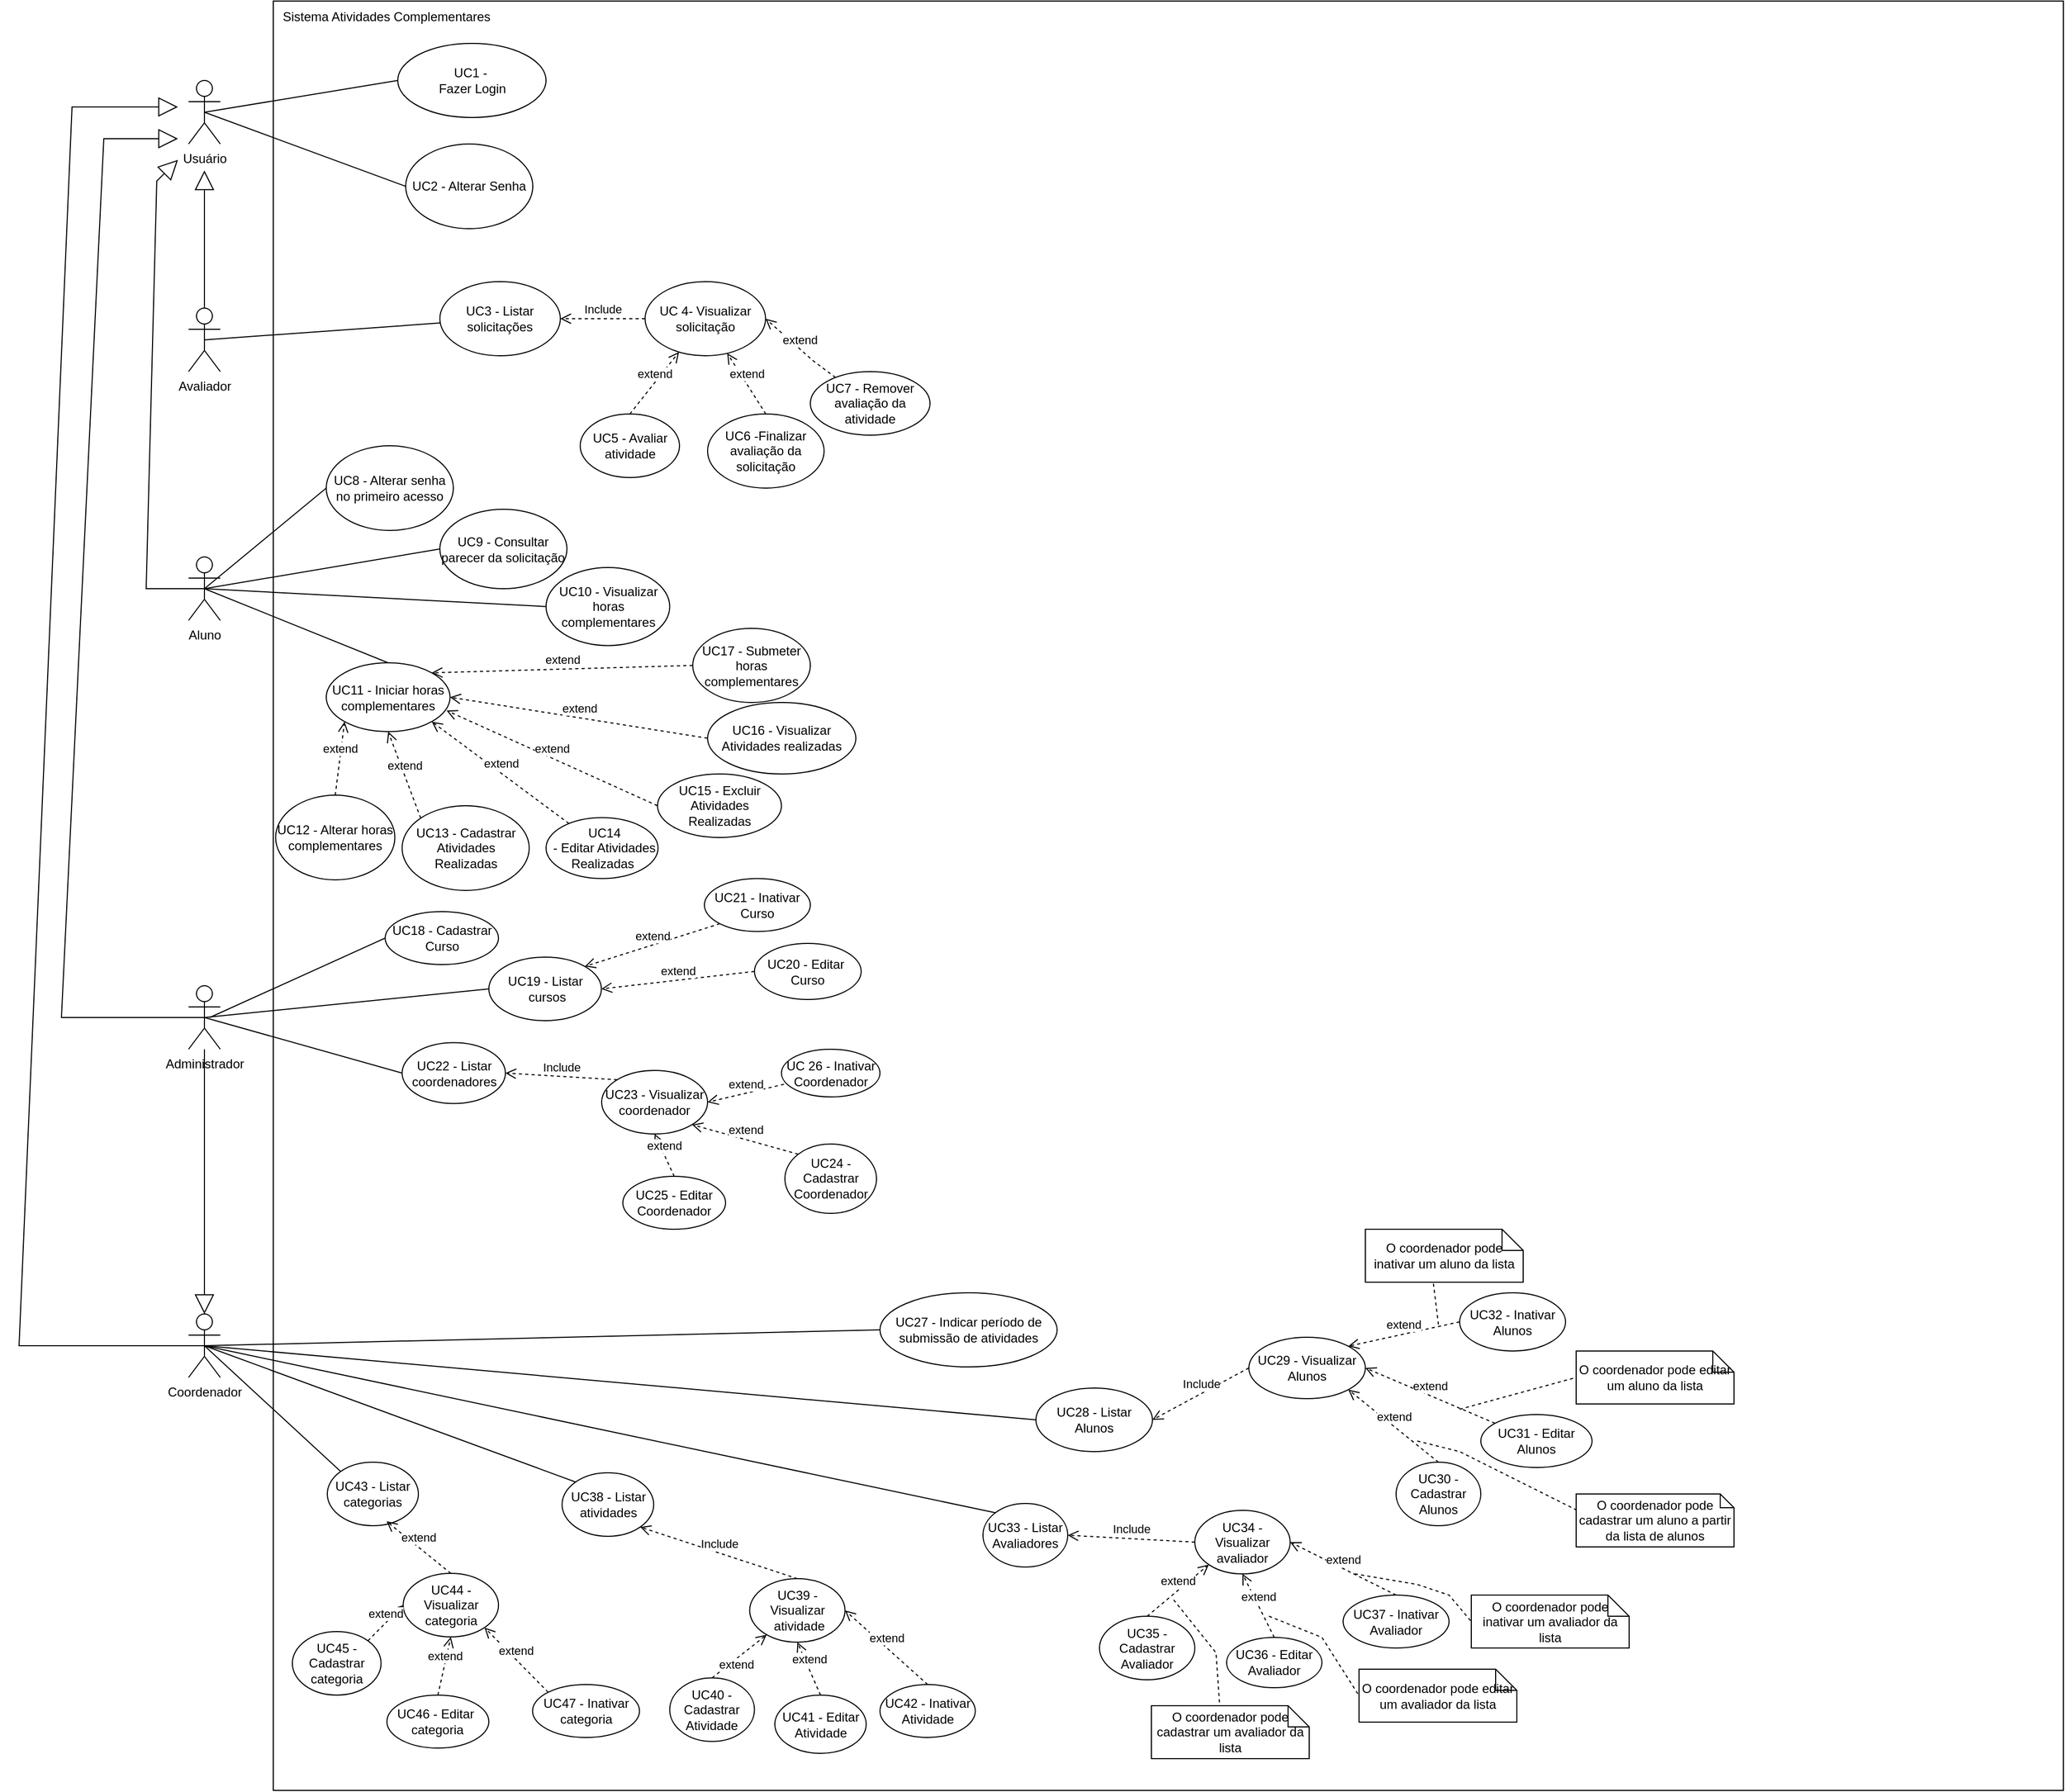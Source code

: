 <mxfile version="26.2.14">
  <diagram name="Página-1" id="lKEfuA6IKY5HmcUoQjAZ">
    <mxGraphModel dx="2019" dy="1957" grid="1" gridSize="10" guides="1" tooltips="1" connect="1" arrows="1" fold="1" page="1" pageScale="1" pageWidth="827" pageHeight="1169" math="0" shadow="0">
      <root>
        <mxCell id="0" />
        <mxCell id="1" parent="0" />
        <mxCell id="CCGscqTeK3ZTNfMnBpyx-22" value="" style="whiteSpace=wrap;html=1;aspect=fixed;" parent="1" vertex="1">
          <mxGeometry x="320" y="-250" width="1690" height="1690" as="geometry" />
        </mxCell>
        <mxCell id="bWWshmXrRq2cFkP4rkLB-3" value="Aluno" style="shape=umlActor;verticalLabelPosition=bottom;verticalAlign=top;html=1;outlineConnect=0;" parent="1" vertex="1">
          <mxGeometry x="240" y="275" width="30" height="60" as="geometry" />
        </mxCell>
        <mxCell id="bWWshmXrRq2cFkP4rkLB-7" value="Administrador" style="shape=umlActor;verticalLabelPosition=bottom;verticalAlign=top;html=1;outlineConnect=0;" parent="1" vertex="1">
          <mxGeometry x="240" y="680" width="30" height="60" as="geometry" />
        </mxCell>
        <mxCell id="bWWshmXrRq2cFkP4rkLB-8" value="Coordenador" style="shape=umlActor;verticalLabelPosition=bottom;verticalAlign=top;html=1;outlineConnect=0;" parent="1" vertex="1">
          <mxGeometry x="240" y="990" width="30" height="60" as="geometry" />
        </mxCell>
        <mxCell id="bWWshmXrRq2cFkP4rkLB-11" value="Avaliador" style="shape=umlActor;verticalLabelPosition=bottom;verticalAlign=top;html=1;outlineConnect=0;" parent="1" vertex="1">
          <mxGeometry x="240" y="40" width="30" height="60" as="geometry" />
        </mxCell>
        <mxCell id="bWWshmXrRq2cFkP4rkLB-18" value="&lt;span style=&quot;background-color: transparent; color: light-dark(rgb(0, 0, 0), rgb(255, 255, 255));&quot;&gt;UC19 - Listar&lt;/span&gt;&lt;div&gt;&lt;span style=&quot;background-color: transparent; color: light-dark(rgb(0, 0, 0), rgb(255, 255, 255));&quot;&gt;&amp;nbsp;cursos&lt;/span&gt;&lt;/div&gt;" style="ellipse;whiteSpace=wrap;html=1;" parent="1" vertex="1">
          <mxGeometry x="523.5" y="653" width="106.25" height="60" as="geometry" />
        </mxCell>
        <mxCell id="bWWshmXrRq2cFkP4rkLB-19" value="&lt;span style=&quot;background-color: transparent; color: light-dark(rgb(0, 0, 0), rgb(255, 255, 255));&quot;&gt;UC23 - Visualizar coordenador&lt;/span&gt;" style="ellipse;whiteSpace=wrap;html=1;" parent="1" vertex="1">
          <mxGeometry x="630" y="760" width="100" height="60" as="geometry" />
        </mxCell>
        <mxCell id="bWWshmXrRq2cFkP4rkLB-22" value="UC44 - Visualizar categoria" style="ellipse;whiteSpace=wrap;html=1;" parent="1" vertex="1">
          <mxGeometry x="442.62" y="1235" width="90" height="60" as="geometry" />
        </mxCell>
        <mxCell id="bWWshmXrRq2cFkP4rkLB-29" value="UC34 - Visualizar avaliador" style="ellipse;whiteSpace=wrap;html=1;" parent="1" vertex="1">
          <mxGeometry x="1190" y="1175.5" width="90" height="60" as="geometry" />
        </mxCell>
        <mxCell id="bWWshmXrRq2cFkP4rkLB-31" value="UC27&lt;span style=&quot;background-color: transparent; color: light-dark(rgb(0, 0, 0), rgb(255, 255, 255));&quot;&gt;&amp;nbsp;- Indicar período de submissão de atividades&lt;/span&gt;" style="ellipse;whiteSpace=wrap;html=1;" parent="1" vertex="1">
          <mxGeometry x="892.75" y="970" width="167.25" height="70" as="geometry" />
        </mxCell>
        <mxCell id="bWWshmXrRq2cFkP4rkLB-33" value="UC11 - Iniciar horas complementares" style="ellipse;whiteSpace=wrap;html=1;" parent="1" vertex="1">
          <mxGeometry x="370" y="375" width="116.88" height="65" as="geometry" />
        </mxCell>
        <mxCell id="bWWshmXrRq2cFkP4rkLB-35" value="UC3 - Listar solicitações" style="ellipse;whiteSpace=wrap;html=1;" parent="1" vertex="1">
          <mxGeometry x="477.25" y="15" width="113.75" height="70" as="geometry" />
        </mxCell>
        <mxCell id="uQtxAWWseBeDYJraRtTC-1" value="UC12 - Alterar horas complementares" style="ellipse;whiteSpace=wrap;html=1;" parent="1" vertex="1">
          <mxGeometry x="322.22" y="500" width="112.56" height="80" as="geometry" />
        </mxCell>
        <mxCell id="uQtxAWWseBeDYJraRtTC-7" value="UC17 - Submeter horas complementares" style="ellipse;whiteSpace=wrap;html=1;" parent="1" vertex="1">
          <mxGeometry x="716" y="342.5" width="111" height="70" as="geometry" />
        </mxCell>
        <mxCell id="uQtxAWWseBeDYJraRtTC-9" value="UC22 - Listar coordenadores" style="ellipse;whiteSpace=wrap;html=1;" parent="1" vertex="1">
          <mxGeometry x="441.62" y="733.75" width="97.5" height="57.5" as="geometry" />
        </mxCell>
        <mxCell id="OMD0r5iE2W1QHZaav-Kl-3" value="" style="endArrow=none;html=1;rounded=0;entryX=0.5;entryY=0.5;entryDx=0;entryDy=0;entryPerimeter=0;" parent="1" source="bWWshmXrRq2cFkP4rkLB-35" target="bWWshmXrRq2cFkP4rkLB-11" edge="1">
          <mxGeometry width="50" height="50" relative="1" as="geometry">
            <mxPoint x="290" y="65" as="sourcePoint" />
            <mxPoint x="150" y="71" as="targetPoint" />
            <Array as="points" />
          </mxGeometry>
        </mxCell>
        <mxCell id="CCGscqTeK3ZTNfMnBpyx-1" value="UC5 - Avaliar atividade" style="ellipse;whiteSpace=wrap;html=1;" parent="1" vertex="1">
          <mxGeometry x="609.75" y="140" width="93.75" height="60" as="geometry" />
        </mxCell>
        <mxCell id="CCGscqTeK3ZTNfMnBpyx-2" value="UC6 -Finalizar avaliação da solicitação" style="ellipse;whiteSpace=wrap;html=1;" parent="1" vertex="1">
          <mxGeometry x="730" y="140" width="110" height="70" as="geometry" />
        </mxCell>
        <mxCell id="CCGscqTeK3ZTNfMnBpyx-3" value="UC7 - Remover avaliação da atividade" style="ellipse;whiteSpace=wrap;html=1;" parent="1" vertex="1">
          <mxGeometry x="827" y="100" width="113" height="60" as="geometry" />
        </mxCell>
        <mxCell id="-yoFwPvrBQscrRqspG_J-4" value="UC46 - Editar&amp;nbsp;&lt;div&gt;categoria&lt;/div&gt;" style="ellipse;whiteSpace=wrap;html=1;" parent="1" vertex="1">
          <mxGeometry x="427.25" y="1350" width="96.25" height="50" as="geometry" />
        </mxCell>
        <mxCell id="-yoFwPvrBQscrRqspG_J-5" value="UC45 - Cadastrar categoria" style="ellipse;whiteSpace=wrap;html=1;" parent="1" vertex="1">
          <mxGeometry x="338.01" y="1290" width="83.75" height="60" as="geometry" />
        </mxCell>
        <mxCell id="-yoFwPvrBQscrRqspG_J-6" value="&lt;div&gt;UC47 - Inativar categoria&lt;/div&gt;" style="ellipse;whiteSpace=wrap;html=1;" parent="1" vertex="1">
          <mxGeometry x="564.75" y="1340" width="101" height="50" as="geometry" />
        </mxCell>
        <mxCell id="-yoFwPvrBQscrRqspG_J-17" value="UC41 - Editar&lt;div&gt;Atividade&lt;/div&gt;" style="ellipse;whiteSpace=wrap;html=1;" parent="1" vertex="1">
          <mxGeometry x="793.5" y="1350" width="86.25" height="55" as="geometry" />
        </mxCell>
        <mxCell id="-yoFwPvrBQscrRqspG_J-20" value="UC40 - Cadastrar&lt;div&gt;Atividade&lt;/div&gt;" style="ellipse;whiteSpace=wrap;html=1;" parent="1" vertex="1">
          <mxGeometry x="694.26" y="1333.75" width="80" height="60" as="geometry" />
        </mxCell>
        <mxCell id="-yoFwPvrBQscrRqspG_J-21" value="UC42 - Inativar&lt;br&gt;&lt;div&gt;Atividade&lt;/div&gt;" style="ellipse;whiteSpace=wrap;html=1;" parent="1" vertex="1">
          <mxGeometry x="892.75" y="1340" width="90" height="50" as="geometry" />
        </mxCell>
        <mxCell id="-yoFwPvrBQscrRqspG_J-40" value="UC36 - Editar&lt;div&gt;Avaliador&lt;/div&gt;" style="ellipse;whiteSpace=wrap;html=1;" parent="1" vertex="1">
          <mxGeometry x="1220" y="1295.5" width="90" height="47.5" as="geometry" />
        </mxCell>
        <mxCell id="-yoFwPvrBQscrRqspG_J-41" value="UC35 - Cadastrar&lt;div&gt;Avaliador&lt;/div&gt;" style="ellipse;whiteSpace=wrap;html=1;" parent="1" vertex="1">
          <mxGeometry x="1100" y="1275.5" width="90" height="60" as="geometry" />
        </mxCell>
        <mxCell id="-yoFwPvrBQscrRqspG_J-42" value="UC37 - Inativar&lt;br&gt;&lt;div&gt;Avaliador&lt;/div&gt;" style="ellipse;whiteSpace=wrap;html=1;" parent="1" vertex="1">
          <mxGeometry x="1330" y="1255.5" width="100" height="50" as="geometry" />
        </mxCell>
        <mxCell id="-yoFwPvrBQscrRqspG_J-49" value="UC25 - Editar Coordenador" style="ellipse;whiteSpace=wrap;html=1;" parent="1" vertex="1">
          <mxGeometry x="650" y="860" width="97" height="50" as="geometry" />
        </mxCell>
        <mxCell id="-yoFwPvrBQscrRqspG_J-50" value="UC24 - Cadastrar Coordenador" style="ellipse;whiteSpace=wrap;html=1;" parent="1" vertex="1">
          <mxGeometry x="803" y="829.5" width="86.5" height="65.5" as="geometry" />
        </mxCell>
        <mxCell id="-yoFwPvrBQscrRqspG_J-51" value="UC 26 - Inativar&lt;div&gt;&lt;span style=&quot;background-color: transparent; color: light-dark(rgb(0, 0, 0), rgb(255, 255, 255));&quot;&gt;Coordenador&lt;/span&gt;&lt;/div&gt;" style="ellipse;whiteSpace=wrap;html=1;" parent="1" vertex="1">
          <mxGeometry x="799.75" y="740" width="93" height="45" as="geometry" />
        </mxCell>
        <mxCell id="-yoFwPvrBQscrRqspG_J-60" value="UC20&lt;span style=&quot;background-color: transparent; color: light-dark(rgb(0, 0, 0), rgb(255, 255, 255));&quot;&gt;&amp;nbsp;- Editar&amp;nbsp;&lt;/span&gt;&lt;div&gt;&lt;div&gt;Curso&lt;/div&gt;&lt;/div&gt;" style="ellipse;whiteSpace=wrap;html=1;" parent="1" vertex="1">
          <mxGeometry x="774.26" y="640" width="100.75" height="53" as="geometry" />
        </mxCell>
        <mxCell id="-yoFwPvrBQscrRqspG_J-61" value="UC18&lt;span style=&quot;background-color: transparent; color: light-dark(rgb(0, 0, 0), rgb(255, 255, 255));&quot;&gt;&amp;nbsp;- Cadastrar&lt;/span&gt;&lt;div&gt;&lt;div&gt;Curso&lt;/div&gt;&lt;/div&gt;" style="ellipse;whiteSpace=wrap;html=1;" parent="1" vertex="1">
          <mxGeometry x="425.62" y="610" width="107" height="50" as="geometry" />
        </mxCell>
        <mxCell id="-yoFwPvrBQscrRqspG_J-62" value="UC21 - Inativar&lt;div&gt;&lt;div&gt;Curso&lt;/div&gt;&lt;/div&gt;" style="ellipse;whiteSpace=wrap;html=1;" parent="1" vertex="1">
          <mxGeometry x="727" y="578.75" width="100" height="50" as="geometry" />
        </mxCell>
        <mxCell id="-yoFwPvrBQscrRqspG_J-79" value="UC10 - Visualizar horas complementares" style="ellipse;whiteSpace=wrap;html=1;" parent="1" vertex="1">
          <mxGeometry x="577.51" y="285" width="116.75" height="73.75" as="geometry" />
        </mxCell>
        <mxCell id="gI51SIQM05FjkFTlWWCt-1" style="edgeStyle=orthogonalEdgeStyle;rounded=0;orthogonalLoop=1;jettySize=auto;html=1;exitX=0.5;exitY=1;exitDx=0;exitDy=0;" parent="1" edge="1">
          <mxGeometry relative="1" as="geometry">
            <mxPoint x="1098.37" y="-20.0" as="sourcePoint" />
            <mxPoint x="1098.37" y="-20.0" as="targetPoint" />
          </mxGeometry>
        </mxCell>
        <mxCell id="gI51SIQM05FjkFTlWWCt-9" value="UC9 - Consultar parecer da solicitação" style="ellipse;whiteSpace=wrap;html=1;" parent="1" vertex="1">
          <mxGeometry x="477.25" y="230" width="120" height="75" as="geometry" />
        </mxCell>
        <mxCell id="9pl-VTxWgK47KkGAngoo-16" value="Sistema Atividades Complementares" style="text;html=1;align=center;verticalAlign=middle;whiteSpace=wrap;rounded=0;" parent="1" vertex="1">
          <mxGeometry x="322.22" y="-250" width="210" height="30" as="geometry" />
        </mxCell>
        <mxCell id="8u0rH5F0qFCnxMerEPqZ-1" value="Usuário" style="shape=umlActor;verticalLabelPosition=bottom;verticalAlign=top;html=1;outlineConnect=0;" parent="1" vertex="1">
          <mxGeometry x="240" y="-175" width="30" height="60" as="geometry" />
        </mxCell>
        <mxCell id="8u0rH5F0qFCnxMerEPqZ-4" value="UC13 - Cadastrar Atividades Realizadas" style="ellipse;whiteSpace=wrap;html=1;" parent="1" vertex="1">
          <mxGeometry x="441.62" y="510" width="120" height="80" as="geometry" />
        </mxCell>
        <mxCell id="8u0rH5F0qFCnxMerEPqZ-11" value="UC29 - Visualizar Alunos" style="ellipse;whiteSpace=wrap;html=1;" parent="1" vertex="1">
          <mxGeometry x="1241" y="1012" width="110" height="58" as="geometry" />
        </mxCell>
        <mxCell id="8u0rH5F0qFCnxMerEPqZ-13" value="UC31 - Editar&lt;div&gt;Alunos&lt;/div&gt;" style="ellipse;whiteSpace=wrap;html=1;" parent="1" vertex="1">
          <mxGeometry x="1460" y="1085" width="105" height="50" as="geometry" />
        </mxCell>
        <mxCell id="8u0rH5F0qFCnxMerEPqZ-14" value="UC30 - Cadastrar&lt;div&gt;Alunos&lt;/div&gt;" style="ellipse;whiteSpace=wrap;html=1;" parent="1" vertex="1">
          <mxGeometry x="1380" y="1130" width="80" height="60" as="geometry" />
        </mxCell>
        <mxCell id="8u0rH5F0qFCnxMerEPqZ-15" value="UC32 - Inativar&lt;div&gt;Alunos&lt;/div&gt;" style="ellipse;whiteSpace=wrap;html=1;" parent="1" vertex="1">
          <mxGeometry x="1440" y="970" width="100" height="55" as="geometry" />
        </mxCell>
        <mxCell id="8u0rH5F0qFCnxMerEPqZ-26" value="&amp;nbsp;UC14&lt;div&gt;&amp;nbsp;- Editar Atividades Realizadas&lt;/div&gt;" style="ellipse;whiteSpace=wrap;html=1;" parent="1" vertex="1">
          <mxGeometry x="577.51" y="521.25" width="105.75" height="57.5" as="geometry" />
        </mxCell>
        <mxCell id="8u0rH5F0qFCnxMerEPqZ-27" value="UC16 - Visualizar Atividades realizadas" style="ellipse;whiteSpace=wrap;html=1;" parent="1" vertex="1">
          <mxGeometry x="730" y="412.5" width="140" height="67.5" as="geometry" />
        </mxCell>
        <mxCell id="8u0rH5F0qFCnxMerEPqZ-28" value="UC15 - Excluir Atividades Realizadas" style="ellipse;whiteSpace=wrap;html=1;" parent="1" vertex="1">
          <mxGeometry x="682.75" y="480" width="117" height="60" as="geometry" />
        </mxCell>
        <mxCell id="8u0rH5F0qFCnxMerEPqZ-39" value="UC1 -&amp;nbsp;&lt;div&gt;Fazer Login&lt;/div&gt;" style="ellipse;whiteSpace=wrap;html=1;" parent="1" vertex="1">
          <mxGeometry x="437.51" y="-210" width="140" height="70" as="geometry" />
        </mxCell>
        <mxCell id="2doU3As-oRjPvJJeiD76-1" value="UC 4- Visualizar solicitação" style="ellipse;whiteSpace=wrap;html=1;" parent="1" vertex="1">
          <mxGeometry x="671" y="15" width="113.75" height="70" as="geometry" />
        </mxCell>
        <mxCell id="2doU3As-oRjPvJJeiD76-4" value="e&lt;span style=&quot;background-color: light-dark(#ffffff, var(--ge-dark-color, #121212)); color: light-dark(rgb(0, 0, 0), rgb(255, 255, 255));&quot;&gt;xtend&lt;/span&gt;" style="html=1;verticalAlign=bottom;endArrow=open;dashed=1;endSize=8;curved=0;rounded=0;entryX=1;entryY=0.5;entryDx=0;entryDy=0;" parent="1" source="CCGscqTeK3ZTNfMnBpyx-3" target="2doU3As-oRjPvJJeiD76-1" edge="1">
          <mxGeometry relative="1" as="geometry">
            <mxPoint x="870" y="600" as="sourcePoint" />
            <mxPoint x="790" y="600" as="targetPoint" />
            <Array as="points">
              <mxPoint x="830" y="90" />
            </Array>
          </mxGeometry>
        </mxCell>
        <mxCell id="2doU3As-oRjPvJJeiD76-5" value="extend" style="html=1;verticalAlign=bottom;endArrow=open;dashed=1;endSize=8;curved=0;rounded=0;exitX=0.5;exitY=0;exitDx=0;exitDy=0;" parent="1" source="CCGscqTeK3ZTNfMnBpyx-2" target="2doU3As-oRjPvJJeiD76-1" edge="1">
          <mxGeometry relative="1" as="geometry">
            <mxPoint x="870" y="600" as="sourcePoint" />
            <mxPoint x="790" y="600" as="targetPoint" />
          </mxGeometry>
        </mxCell>
        <mxCell id="2doU3As-oRjPvJJeiD76-6" value="extend" style="html=1;verticalAlign=bottom;endArrow=open;dashed=1;endSize=8;curved=0;rounded=0;exitX=0.5;exitY=0;exitDx=0;exitDy=0;" parent="1" source="CCGscqTeK3ZTNfMnBpyx-1" target="2doU3As-oRjPvJJeiD76-1" edge="1">
          <mxGeometry x="-0.006" relative="1" as="geometry">
            <mxPoint x="870" y="600" as="sourcePoint" />
            <mxPoint x="790" y="600" as="targetPoint" />
            <mxPoint as="offset" />
          </mxGeometry>
        </mxCell>
        <mxCell id="2doU3As-oRjPvJJeiD76-7" value="Include" style="html=1;verticalAlign=bottom;endArrow=open;dashed=1;endSize=8;curved=0;rounded=0;exitX=0;exitY=0.5;exitDx=0;exitDy=0;entryX=1;entryY=0.5;entryDx=0;entryDy=0;" parent="1" source="2doU3As-oRjPvJJeiD76-1" target="bWWshmXrRq2cFkP4rkLB-35" edge="1">
          <mxGeometry relative="1" as="geometry">
            <mxPoint x="870" y="600" as="sourcePoint" />
            <mxPoint x="790" y="600" as="targetPoint" />
          </mxGeometry>
        </mxCell>
        <mxCell id="2doU3As-oRjPvJJeiD76-9" value="" style="endArrow=none;html=1;rounded=0;exitX=0.5;exitY=0.5;exitDx=0;exitDy=0;exitPerimeter=0;entryX=0.5;entryY=0;entryDx=0;entryDy=0;" parent="1" source="bWWshmXrRq2cFkP4rkLB-3" target="bWWshmXrRq2cFkP4rkLB-33" edge="1">
          <mxGeometry width="50" height="50" relative="1" as="geometry">
            <mxPoint x="800" y="630" as="sourcePoint" />
            <mxPoint x="850" y="580" as="targetPoint" />
          </mxGeometry>
        </mxCell>
        <mxCell id="2doU3As-oRjPvJJeiD76-10" value="extend" style="html=1;verticalAlign=bottom;endArrow=open;dashed=1;endSize=8;curved=0;rounded=0;exitX=0.5;exitY=0;exitDx=0;exitDy=0;entryX=0;entryY=1;entryDx=0;entryDy=0;" parent="1" source="uQtxAWWseBeDYJraRtTC-1" target="bWWshmXrRq2cFkP4rkLB-33" edge="1">
          <mxGeometry relative="1" as="geometry">
            <mxPoint x="870" y="600" as="sourcePoint" />
            <mxPoint x="790" y="600" as="targetPoint" />
          </mxGeometry>
        </mxCell>
        <mxCell id="2doU3As-oRjPvJJeiD76-11" value="extend" style="html=1;verticalAlign=bottom;endArrow=open;dashed=1;endSize=8;curved=0;rounded=0;entryX=0.5;entryY=1;entryDx=0;entryDy=0;exitX=0;exitY=0;exitDx=0;exitDy=0;" parent="1" source="8u0rH5F0qFCnxMerEPqZ-4" target="bWWshmXrRq2cFkP4rkLB-33" edge="1">
          <mxGeometry relative="1" as="geometry">
            <mxPoint x="870" y="600" as="sourcePoint" />
            <mxPoint x="790" y="600" as="targetPoint" />
          </mxGeometry>
        </mxCell>
        <mxCell id="2doU3As-oRjPvJJeiD76-14" value="extend" style="html=1;verticalAlign=bottom;endArrow=open;dashed=1;endSize=8;curved=0;rounded=0;entryX=1;entryY=1;entryDx=0;entryDy=0;" parent="1" source="8u0rH5F0qFCnxMerEPqZ-26" target="bWWshmXrRq2cFkP4rkLB-33" edge="1">
          <mxGeometry relative="1" as="geometry">
            <mxPoint x="870" y="670" as="sourcePoint" />
            <mxPoint x="790" y="670" as="targetPoint" />
          </mxGeometry>
        </mxCell>
        <mxCell id="2doU3As-oRjPvJJeiD76-15" value="extend" style="html=1;verticalAlign=bottom;endArrow=open;dashed=1;endSize=8;curved=0;rounded=0;exitX=0;exitY=0.5;exitDx=0;exitDy=0;entryX=0.972;entryY=0.694;entryDx=0;entryDy=0;entryPerimeter=0;" parent="1" source="8u0rH5F0qFCnxMerEPqZ-28" target="bWWshmXrRq2cFkP4rkLB-33" edge="1">
          <mxGeometry x="0.004" relative="1" as="geometry">
            <mxPoint x="870" y="670" as="sourcePoint" />
            <mxPoint x="530" y="370" as="targetPoint" />
            <mxPoint as="offset" />
          </mxGeometry>
        </mxCell>
        <mxCell id="2doU3As-oRjPvJJeiD76-16" value="extend" style="html=1;verticalAlign=bottom;endArrow=open;dashed=1;endSize=8;curved=0;rounded=0;exitX=0;exitY=0.5;exitDx=0;exitDy=0;entryX=1;entryY=0.5;entryDx=0;entryDy=0;" parent="1" source="8u0rH5F0qFCnxMerEPqZ-27" target="bWWshmXrRq2cFkP4rkLB-33" edge="1">
          <mxGeometry relative="1" as="geometry">
            <mxPoint x="870" y="670" as="sourcePoint" />
            <mxPoint x="790" y="670" as="targetPoint" />
          </mxGeometry>
        </mxCell>
        <mxCell id="2doU3As-oRjPvJJeiD76-18" value="extend" style="html=1;verticalAlign=bottom;endArrow=open;dashed=1;endSize=8;curved=0;rounded=0;exitX=0;exitY=0.5;exitDx=0;exitDy=0;entryX=1;entryY=0;entryDx=0;entryDy=0;" parent="1" source="uQtxAWWseBeDYJraRtTC-7" target="bWWshmXrRq2cFkP4rkLB-33" edge="1">
          <mxGeometry relative="1" as="geometry">
            <mxPoint x="870" y="670" as="sourcePoint" />
            <mxPoint x="790" y="670" as="targetPoint" />
          </mxGeometry>
        </mxCell>
        <mxCell id="2doU3As-oRjPvJJeiD76-19" value="" style="endArrow=none;html=1;rounded=0;exitX=0.5;exitY=0.5;exitDx=0;exitDy=0;exitPerimeter=0;entryX=0;entryY=0.5;entryDx=0;entryDy=0;" parent="1" source="bWWshmXrRq2cFkP4rkLB-3" target="gI51SIQM05FjkFTlWWCt-9" edge="1">
          <mxGeometry width="50" height="50" relative="1" as="geometry">
            <mxPoint x="800" y="690" as="sourcePoint" />
            <mxPoint x="850" y="640" as="targetPoint" />
          </mxGeometry>
        </mxCell>
        <mxCell id="2doU3As-oRjPvJJeiD76-20" value="" style="endArrow=none;html=1;rounded=0;exitX=0.5;exitY=0.5;exitDx=0;exitDy=0;exitPerimeter=0;entryX=0;entryY=0.5;entryDx=0;entryDy=0;" parent="1" source="bWWshmXrRq2cFkP4rkLB-3" target="-yoFwPvrBQscrRqspG_J-79" edge="1">
          <mxGeometry width="50" height="50" relative="1" as="geometry">
            <mxPoint x="800" y="690" as="sourcePoint" />
            <mxPoint x="850" y="640" as="targetPoint" />
          </mxGeometry>
        </mxCell>
        <mxCell id="2doU3As-oRjPvJJeiD76-27" value="" style="endArrow=none;html=1;rounded=0;entryX=0;entryY=0.5;entryDx=0;entryDy=0;exitX=0.5;exitY=0.5;exitDx=0;exitDy=0;exitPerimeter=0;" parent="1" source="bWWshmXrRq2cFkP4rkLB-7" target="uQtxAWWseBeDYJraRtTC-9" edge="1">
          <mxGeometry width="50" height="50" relative="1" as="geometry">
            <mxPoint x="800" y="810" as="sourcePoint" />
            <mxPoint x="850" y="760" as="targetPoint" />
          </mxGeometry>
        </mxCell>
        <mxCell id="2doU3As-oRjPvJJeiD76-28" value="Include" style="html=1;verticalAlign=bottom;endArrow=open;dashed=1;endSize=8;curved=0;rounded=0;entryX=1;entryY=0.5;entryDx=0;entryDy=0;exitX=0;exitY=0;exitDx=0;exitDy=0;" parent="1" source="bWWshmXrRq2cFkP4rkLB-19" target="uQtxAWWseBeDYJraRtTC-9" edge="1">
          <mxGeometry relative="1" as="geometry">
            <mxPoint x="870" y="780" as="sourcePoint" />
            <mxPoint x="790" y="780" as="targetPoint" />
          </mxGeometry>
        </mxCell>
        <mxCell id="2doU3As-oRjPvJJeiD76-29" value="extend" style="html=1;verticalAlign=bottom;endArrow=open;dashed=1;endSize=8;curved=0;rounded=0;entryX=1;entryY=0.5;entryDx=0;entryDy=0;exitX=0.026;exitY=0.735;exitDx=0;exitDy=0;exitPerimeter=0;" parent="1" source="-yoFwPvrBQscrRqspG_J-51" target="bWWshmXrRq2cFkP4rkLB-19" edge="1">
          <mxGeometry relative="1" as="geometry">
            <mxPoint x="870" y="780" as="sourcePoint" />
            <mxPoint x="790" y="780" as="targetPoint" />
          </mxGeometry>
        </mxCell>
        <mxCell id="2doU3As-oRjPvJJeiD76-30" value="extend" style="html=1;verticalAlign=bottom;endArrow=open;dashed=1;endSize=8;curved=0;rounded=0;entryX=1;entryY=1;entryDx=0;entryDy=0;exitX=0;exitY=0;exitDx=0;exitDy=0;" parent="1" source="-yoFwPvrBQscrRqspG_J-50" target="bWWshmXrRq2cFkP4rkLB-19" edge="1">
          <mxGeometry x="-0.011" relative="1" as="geometry">
            <mxPoint x="870" y="780" as="sourcePoint" />
            <mxPoint x="790" y="780" as="targetPoint" />
            <mxPoint as="offset" />
          </mxGeometry>
        </mxCell>
        <mxCell id="2doU3As-oRjPvJJeiD76-31" value="extend" style="html=1;verticalAlign=bottom;endArrow=open;dashed=1;endSize=8;curved=0;rounded=0;entryX=0.5;entryY=1;entryDx=0;entryDy=0;exitX=0.5;exitY=0;exitDx=0;exitDy=0;" parent="1" source="-yoFwPvrBQscrRqspG_J-49" target="bWWshmXrRq2cFkP4rkLB-19" edge="1">
          <mxGeometry relative="1" as="geometry">
            <mxPoint x="870" y="780" as="sourcePoint" />
            <mxPoint x="790" y="780" as="targetPoint" />
          </mxGeometry>
        </mxCell>
        <mxCell id="2doU3As-oRjPvJJeiD76-32" value="" style="endArrow=none;html=1;rounded=0;exitX=0.5;exitY=0.5;exitDx=0;exitDy=0;exitPerimeter=0;entryX=0;entryY=0.5;entryDx=0;entryDy=0;" parent="1" source="bWWshmXrRq2cFkP4rkLB-7" target="bWWshmXrRq2cFkP4rkLB-18" edge="1">
          <mxGeometry width="50" height="50" relative="1" as="geometry">
            <mxPoint x="800" y="810" as="sourcePoint" />
            <mxPoint x="850" y="760" as="targetPoint" />
          </mxGeometry>
        </mxCell>
        <mxCell id="2doU3As-oRjPvJJeiD76-34" value="extend" style="html=1;verticalAlign=bottom;endArrow=open;dashed=1;endSize=8;curved=0;rounded=0;entryX=1;entryY=0.5;entryDx=0;entryDy=0;exitX=0;exitY=0.5;exitDx=0;exitDy=0;" parent="1" source="-yoFwPvrBQscrRqspG_J-60" target="bWWshmXrRq2cFkP4rkLB-18" edge="1">
          <mxGeometry relative="1" as="geometry">
            <mxPoint x="870" y="780" as="sourcePoint" />
            <mxPoint x="790" y="780" as="targetPoint" />
          </mxGeometry>
        </mxCell>
        <mxCell id="2doU3As-oRjPvJJeiD76-35" value="extend" style="html=1;verticalAlign=bottom;endArrow=open;dashed=1;endSize=8;curved=0;rounded=0;entryX=1;entryY=0;entryDx=0;entryDy=0;exitX=0;exitY=1;exitDx=0;exitDy=0;" parent="1" source="-yoFwPvrBQscrRqspG_J-62" target="bWWshmXrRq2cFkP4rkLB-18" edge="1">
          <mxGeometry x="0.005" relative="1" as="geometry">
            <mxPoint x="870" y="780" as="sourcePoint" />
            <mxPoint x="790" y="780" as="targetPoint" />
            <mxPoint as="offset" />
          </mxGeometry>
        </mxCell>
        <mxCell id="2doU3As-oRjPvJJeiD76-41" value="extend" style="html=1;verticalAlign=bottom;endArrow=open;dashed=1;endSize=8;curved=0;rounded=0;exitX=0.5;exitY=0;exitDx=0;exitDy=0;entryX=0.5;entryY=1;entryDx=0;entryDy=0;" parent="1" source="-yoFwPvrBQscrRqspG_J-4" target="bWWshmXrRq2cFkP4rkLB-22" edge="1">
          <mxGeometry x="0.018" relative="1" as="geometry">
            <mxPoint x="871.38" y="1155" as="sourcePoint" />
            <mxPoint x="781.38" y="1165" as="targetPoint" />
            <mxPoint as="offset" />
          </mxGeometry>
        </mxCell>
        <mxCell id="2doU3As-oRjPvJJeiD76-42" value="extend" style="html=1;verticalAlign=bottom;endArrow=open;dashed=1;endSize=8;curved=0;rounded=0;exitX=1;exitY=0;exitDx=0;exitDy=0;entryX=0;entryY=0.5;entryDx=0;entryDy=0;" parent="1" source="-yoFwPvrBQscrRqspG_J-5" target="bWWshmXrRq2cFkP4rkLB-22" edge="1">
          <mxGeometry relative="1" as="geometry">
            <mxPoint x="871.38" y="1155" as="sourcePoint" />
            <mxPoint x="791.38" y="1155" as="targetPoint" />
          </mxGeometry>
        </mxCell>
        <mxCell id="2doU3As-oRjPvJJeiD76-43" value="extend" style="html=1;verticalAlign=bottom;endArrow=open;dashed=1;endSize=8;curved=0;rounded=0;exitX=0;exitY=0;exitDx=0;exitDy=0;entryX=1;entryY=1;entryDx=0;entryDy=0;" parent="1" source="-yoFwPvrBQscrRqspG_J-6" target="bWWshmXrRq2cFkP4rkLB-22" edge="1">
          <mxGeometry relative="1" as="geometry">
            <mxPoint x="591.0" y="1350" as="sourcePoint" />
            <mxPoint x="791.38" y="1155" as="targetPoint" />
          </mxGeometry>
        </mxCell>
        <mxCell id="2doU3As-oRjPvJJeiD76-44" value="" style="endArrow=none;html=1;rounded=0;exitX=0.5;exitY=0.5;exitDx=0;exitDy=0;exitPerimeter=0;entryX=0;entryY=0;entryDx=0;entryDy=0;" parent="1" source="bWWshmXrRq2cFkP4rkLB-8" target="2doU3As-oRjPvJJeiD76-75" edge="1">
          <mxGeometry width="50" height="50" relative="1" as="geometry">
            <mxPoint x="800" y="1040" as="sourcePoint" />
            <mxPoint x="540" y="1130" as="targetPoint" />
          </mxGeometry>
        </mxCell>
        <mxCell id="2doU3As-oRjPvJJeiD76-45" value="extend" style="html=1;verticalAlign=bottom;endArrow=open;dashed=1;endSize=8;curved=0;rounded=0;exitX=0.5;exitY=0;exitDx=0;exitDy=0;entryX=0.5;entryY=1;entryDx=0;entryDy=0;" parent="1" source="-yoFwPvrBQscrRqspG_J-17" target="bWWshmXrRq2cFkP4rkLB-23" edge="1">
          <mxGeometry relative="1" as="geometry">
            <mxPoint x="870" y="1020" as="sourcePoint" />
            <mxPoint x="790" y="1020" as="targetPoint" />
          </mxGeometry>
        </mxCell>
        <mxCell id="2doU3As-oRjPvJJeiD76-47" value="extend" style="html=1;verticalAlign=bottom;endArrow=open;dashed=1;endSize=8;curved=0;rounded=0;exitX=0.5;exitY=0;exitDx=0;exitDy=0;entryX=1;entryY=0.5;entryDx=0;entryDy=0;" parent="1" source="-yoFwPvrBQscrRqspG_J-21" target="bWWshmXrRq2cFkP4rkLB-23" edge="1">
          <mxGeometry relative="1" as="geometry">
            <mxPoint x="870" y="1020" as="sourcePoint" />
            <mxPoint x="790" y="1020" as="targetPoint" />
          </mxGeometry>
        </mxCell>
        <mxCell id="2doU3As-oRjPvJJeiD76-48" value="" style="endArrow=none;html=1;rounded=0;exitX=0.5;exitY=0.5;exitDx=0;exitDy=0;exitPerimeter=0;entryX=0;entryY=0;entryDx=0;entryDy=0;" parent="1" source="bWWshmXrRq2cFkP4rkLB-8" target="2doU3As-oRjPvJJeiD76-77" edge="1">
          <mxGeometry width="50" height="50" relative="1" as="geometry">
            <mxPoint x="800" y="1160" as="sourcePoint" />
            <mxPoint x="870" y="1170" as="targetPoint" />
          </mxGeometry>
        </mxCell>
        <mxCell id="2doU3As-oRjPvJJeiD76-50" value="extend" style="html=1;verticalAlign=bottom;endArrow=open;dashed=1;endSize=8;curved=0;rounded=0;exitX=0.5;exitY=0;exitDx=0;exitDy=0;entryX=0.5;entryY=1;entryDx=0;entryDy=0;" parent="1" source="-yoFwPvrBQscrRqspG_J-40" target="bWWshmXrRq2cFkP4rkLB-29" edge="1">
          <mxGeometry x="0.004" relative="1" as="geometry">
            <mxPoint x="950" y="1215.5" as="sourcePoint" />
            <mxPoint x="1190" y="1225.5" as="targetPoint" />
            <mxPoint as="offset" />
          </mxGeometry>
        </mxCell>
        <mxCell id="2doU3As-oRjPvJJeiD76-51" value="extend" style="html=1;verticalAlign=bottom;endArrow=open;dashed=1;endSize=8;curved=0;rounded=0;exitX=0.5;exitY=0;exitDx=0;exitDy=0;entryX=0;entryY=1;entryDx=0;entryDy=0;" parent="1" source="-yoFwPvrBQscrRqspG_J-41" target="bWWshmXrRq2cFkP4rkLB-29" edge="1">
          <mxGeometry relative="1" as="geometry">
            <mxPoint x="950" y="1215.5" as="sourcePoint" />
            <mxPoint x="1235" y="1255.5" as="targetPoint" />
          </mxGeometry>
        </mxCell>
        <mxCell id="2doU3As-oRjPvJJeiD76-52" value="extend" style="html=1;verticalAlign=bottom;endArrow=open;dashed=1;endSize=8;curved=0;rounded=0;exitX=0.5;exitY=0;exitDx=0;exitDy=0;entryX=1;entryY=0.5;entryDx=0;entryDy=0;" parent="1" source="-yoFwPvrBQscrRqspG_J-42" target="bWWshmXrRq2cFkP4rkLB-29" edge="1">
          <mxGeometry x="-0.005" relative="1" as="geometry">
            <mxPoint x="950" y="1215.5" as="sourcePoint" />
            <mxPoint x="1280" y="1225.5" as="targetPoint" />
            <mxPoint as="offset" />
          </mxGeometry>
        </mxCell>
        <mxCell id="2doU3As-oRjPvJJeiD76-53" value="" style="endArrow=none;html=1;rounded=0;exitX=0.5;exitY=0.5;exitDx=0;exitDy=0;exitPerimeter=0;entryX=0;entryY=0.5;entryDx=0;entryDy=0;" parent="1" source="bWWshmXrRq2cFkP4rkLB-8" target="bWWshmXrRq2cFkP4rkLB-31" edge="1">
          <mxGeometry width="50" height="50" relative="1" as="geometry">
            <mxPoint x="800" y="1160" as="sourcePoint" />
            <mxPoint x="850" y="1110" as="targetPoint" />
          </mxGeometry>
        </mxCell>
        <mxCell id="2doU3As-oRjPvJJeiD76-55" value="" style="endArrow=none;html=1;rounded=0;exitX=0.5;exitY=0.5;exitDx=0;exitDy=0;exitPerimeter=0;entryX=0;entryY=0.5;entryDx=0;entryDy=0;" parent="1" source="bWWshmXrRq2cFkP4rkLB-8" target="2doU3As-oRjPvJJeiD76-79" edge="1">
          <mxGeometry width="50" height="50" relative="1" as="geometry">
            <mxPoint x="800" y="1160" as="sourcePoint" />
            <mxPoint x="970" y="1070" as="targetPoint" />
          </mxGeometry>
        </mxCell>
        <mxCell id="2doU3As-oRjPvJJeiD76-56" value="extend" style="html=1;verticalAlign=bottom;endArrow=open;dashed=1;endSize=8;curved=0;rounded=0;entryX=1;entryY=0.5;entryDx=0;entryDy=0;" parent="1" source="8u0rH5F0qFCnxMerEPqZ-13" target="8u0rH5F0qFCnxMerEPqZ-11" edge="1">
          <mxGeometry relative="1" as="geometry">
            <mxPoint x="870" y="1080" as="sourcePoint" />
            <mxPoint x="790" y="1080" as="targetPoint" />
          </mxGeometry>
        </mxCell>
        <mxCell id="2doU3As-oRjPvJJeiD76-57" value="extend" style="html=1;verticalAlign=bottom;endArrow=open;dashed=1;endSize=8;curved=0;rounded=0;exitX=0.5;exitY=0;exitDx=0;exitDy=0;entryX=1;entryY=1;entryDx=0;entryDy=0;" parent="1" source="8u0rH5F0qFCnxMerEPqZ-14" target="8u0rH5F0qFCnxMerEPqZ-11" edge="1">
          <mxGeometry relative="1" as="geometry">
            <mxPoint x="870" y="1080" as="sourcePoint" />
            <mxPoint x="790" y="1080" as="targetPoint" />
          </mxGeometry>
        </mxCell>
        <mxCell id="2doU3As-oRjPvJJeiD76-58" value="extend" style="html=1;verticalAlign=bottom;endArrow=open;dashed=1;endSize=8;curved=0;rounded=0;exitX=0;exitY=0.5;exitDx=0;exitDy=0;entryX=1;entryY=0;entryDx=0;entryDy=0;" parent="1" source="8u0rH5F0qFCnxMerEPqZ-15" target="8u0rH5F0qFCnxMerEPqZ-11" edge="1">
          <mxGeometry relative="1" as="geometry">
            <mxPoint x="870" y="1080" as="sourcePoint" />
            <mxPoint x="790" y="1080" as="targetPoint" />
          </mxGeometry>
        </mxCell>
        <mxCell id="2doU3As-oRjPvJJeiD76-59" value="UC8 - Alterar senha no primeiro acesso" style="ellipse;whiteSpace=wrap;html=1;" parent="1" vertex="1">
          <mxGeometry x="370" y="170" width="120" height="80" as="geometry" />
        </mxCell>
        <mxCell id="2doU3As-oRjPvJJeiD76-60" value="" style="endArrow=none;html=1;rounded=0;exitX=0.5;exitY=0.5;exitDx=0;exitDy=0;exitPerimeter=0;entryX=0;entryY=0.5;entryDx=0;entryDy=0;" parent="1" source="bWWshmXrRq2cFkP4rkLB-3" target="2doU3As-oRjPvJJeiD76-59" edge="1">
          <mxGeometry width="50" height="50" relative="1" as="geometry">
            <mxPoint x="800" y="490" as="sourcePoint" />
            <mxPoint x="850" y="440" as="targetPoint" />
          </mxGeometry>
        </mxCell>
        <mxCell id="2doU3As-oRjPvJJeiD76-63" value="" style="endArrow=none;html=1;rounded=0;exitX=0.5;exitY=0.5;exitDx=0;exitDy=0;exitPerimeter=0;entryX=0;entryY=0.5;entryDx=0;entryDy=0;" parent="1" source="8u0rH5F0qFCnxMerEPqZ-1" target="8u0rH5F0qFCnxMerEPqZ-39" edge="1">
          <mxGeometry width="50" height="50" relative="1" as="geometry">
            <mxPoint x="580" y="250" as="sourcePoint" />
            <mxPoint x="630" y="200" as="targetPoint" />
          </mxGeometry>
        </mxCell>
        <mxCell id="2doU3As-oRjPvJJeiD76-65" value="" style="endArrow=block;endSize=16;endFill=0;html=1;rounded=0;exitX=0.5;exitY=0.5;exitDx=0;exitDy=0;exitPerimeter=0;" parent="1" source="bWWshmXrRq2cFkP4rkLB-3" edge="1">
          <mxGeometry x="-0.003" width="160" relative="1" as="geometry">
            <mxPoint x="520" y="350" as="sourcePoint" />
            <mxPoint x="230" y="-100" as="targetPoint" />
            <Array as="points">
              <mxPoint x="200" y="305" />
              <mxPoint x="210" y="-80" />
            </Array>
            <mxPoint as="offset" />
          </mxGeometry>
        </mxCell>
        <mxCell id="2doU3As-oRjPvJJeiD76-66" value="" style="endArrow=block;endSize=16;endFill=0;html=1;rounded=0;exitX=0.5;exitY=0.5;exitDx=0;exitDy=0;exitPerimeter=0;" parent="1" source="bWWshmXrRq2cFkP4rkLB-7" edge="1">
          <mxGeometry width="160" relative="1" as="geometry">
            <mxPoint x="520" y="460" as="sourcePoint" />
            <mxPoint x="230" y="-120" as="targetPoint" />
            <Array as="points">
              <mxPoint x="120" y="710" />
              <mxPoint x="160" y="-120" />
            </Array>
          </mxGeometry>
        </mxCell>
        <mxCell id="2doU3As-oRjPvJJeiD76-67" value="" style="endArrow=block;endSize=16;endFill=0;html=1;rounded=0;exitX=0.5;exitY=0.5;exitDx=0;exitDy=0;exitPerimeter=0;" parent="1" source="bWWshmXrRq2cFkP4rkLB-8" edge="1">
          <mxGeometry width="160" relative="1" as="geometry">
            <mxPoint x="520" y="580" as="sourcePoint" />
            <mxPoint x="230" y="-150" as="targetPoint" />
            <Array as="points">
              <mxPoint x="80" y="1020" />
              <mxPoint x="130" y="-150" />
            </Array>
          </mxGeometry>
        </mxCell>
        <mxCell id="2doU3As-oRjPvJJeiD76-68" value="" style="endArrow=block;endSize=16;endFill=0;html=1;rounded=0;entryX=0.5;entryY=0;entryDx=0;entryDy=0;entryPerimeter=0;" parent="1" source="bWWshmXrRq2cFkP4rkLB-7" target="bWWshmXrRq2cFkP4rkLB-8" edge="1">
          <mxGeometry width="160" relative="1" as="geometry">
            <mxPoint x="520" y="700" as="sourcePoint" />
            <mxPoint x="680" y="700" as="targetPoint" />
          </mxGeometry>
        </mxCell>
        <mxCell id="2doU3As-oRjPvJJeiD76-69" value="UC43 - Listar categorias" style="ellipse;whiteSpace=wrap;html=1;" parent="1" vertex="1">
          <mxGeometry x="371" y="1130" width="86" height="60" as="geometry" />
        </mxCell>
        <mxCell id="2doU3As-oRjPvJJeiD76-70" value="" style="endArrow=none;html=1;rounded=0;exitX=0.5;exitY=0.5;exitDx=0;exitDy=0;exitPerimeter=0;entryX=0;entryY=0;entryDx=0;entryDy=0;" parent="1" source="bWWshmXrRq2cFkP4rkLB-8" target="2doU3As-oRjPvJJeiD76-69" edge="1">
          <mxGeometry width="50" height="50" relative="1" as="geometry">
            <mxPoint x="580" y="1310" as="sourcePoint" />
            <mxPoint x="630" y="1260" as="targetPoint" />
          </mxGeometry>
        </mxCell>
        <mxCell id="2doU3As-oRjPvJJeiD76-71" value="extend" style="html=1;verticalAlign=bottom;endArrow=open;dashed=1;endSize=8;curved=0;rounded=0;entryX=0.65;entryY=0.93;entryDx=0;entryDy=0;entryPerimeter=0;exitX=0.5;exitY=0;exitDx=0;exitDy=0;" parent="1" source="bWWshmXrRq2cFkP4rkLB-22" target="2doU3As-oRjPvJJeiD76-69" edge="1">
          <mxGeometry relative="1" as="geometry">
            <mxPoint x="640" y="1290" as="sourcePoint" />
            <mxPoint x="560" y="1290" as="targetPoint" />
          </mxGeometry>
        </mxCell>
        <mxCell id="2doU3As-oRjPvJJeiD76-73" value="" style="html=1;verticalAlign=bottom;endArrow=open;dashed=1;endSize=8;curved=0;rounded=0;exitX=0.5;exitY=0;exitDx=0;exitDy=0;" parent="1" source="-yoFwPvrBQscrRqspG_J-20" target="bWWshmXrRq2cFkP4rkLB-23" edge="1">
          <mxGeometry relative="1" as="geometry">
            <mxPoint x="830" y="1230" as="sourcePoint" />
            <mxPoint x="820" y="1170" as="targetPoint" />
          </mxGeometry>
        </mxCell>
        <mxCell id="2doU3As-oRjPvJJeiD76-74" value="extend" style="edgeLabel;html=1;align=center;verticalAlign=middle;resizable=0;points=[];" parent="2doU3As-oRjPvJJeiD76-73" vertex="1" connectable="0">
          <mxGeometry x="-0.208" y="-4" relative="1" as="geometry">
            <mxPoint as="offset" />
          </mxGeometry>
        </mxCell>
        <mxCell id="bWWshmXrRq2cFkP4rkLB-23" value="UC39 - Visualizar&lt;div&gt;&amp;nbsp;atividade&lt;/div&gt;" style="ellipse;whiteSpace=wrap;html=1;" parent="1" vertex="1">
          <mxGeometry x="769.75" y="1240" width="90" height="60" as="geometry" />
        </mxCell>
        <mxCell id="2doU3As-oRjPvJJeiD76-75" value="UC38 - Listar atividades" style="ellipse;whiteSpace=wrap;html=1;" parent="1" vertex="1">
          <mxGeometry x="592.64" y="1140" width="86.5" height="60" as="geometry" />
        </mxCell>
        <mxCell id="2doU3As-oRjPvJJeiD76-76" value="Include" style="html=1;verticalAlign=bottom;endArrow=open;dashed=1;endSize=8;curved=0;rounded=0;entryX=1;entryY=1;entryDx=0;entryDy=0;exitX=0.5;exitY=0;exitDx=0;exitDy=0;" parent="1" source="bWWshmXrRq2cFkP4rkLB-23" target="2doU3As-oRjPvJJeiD76-75" edge="1">
          <mxGeometry x="-0.005" relative="1" as="geometry">
            <mxPoint x="640" y="930" as="sourcePoint" />
            <mxPoint x="560" y="930" as="targetPoint" />
            <mxPoint as="offset" />
          </mxGeometry>
        </mxCell>
        <mxCell id="2doU3As-oRjPvJJeiD76-77" value="UC33 - Listar Avaliadores" style="ellipse;whiteSpace=wrap;html=1;" parent="1" vertex="1">
          <mxGeometry x="990" y="1169" width="80" height="60" as="geometry" />
        </mxCell>
        <mxCell id="2doU3As-oRjPvJJeiD76-78" value="Include" style="html=1;verticalAlign=bottom;endArrow=open;dashed=1;endSize=8;curved=0;rounded=0;exitX=0;exitY=0.5;exitDx=0;exitDy=0;entryX=1;entryY=0.5;entryDx=0;entryDy=0;" parent="1" source="bWWshmXrRq2cFkP4rkLB-29" target="2doU3As-oRjPvJJeiD76-77" edge="1">
          <mxGeometry relative="1" as="geometry">
            <mxPoint x="700" y="885.5" as="sourcePoint" />
            <mxPoint x="1130" y="1154.5" as="targetPoint" />
          </mxGeometry>
        </mxCell>
        <mxCell id="2doU3As-oRjPvJJeiD76-79" value="UC28 - Listar Alunos" style="ellipse;whiteSpace=wrap;html=1;" parent="1" vertex="1">
          <mxGeometry x="1040" y="1060" width="110" height="60" as="geometry" />
        </mxCell>
        <mxCell id="2doU3As-oRjPvJJeiD76-80" value="Include" style="html=1;verticalAlign=bottom;endArrow=open;dashed=1;endSize=8;curved=0;rounded=0;exitX=0;exitY=0.5;exitDx=0;exitDy=0;entryX=1;entryY=0.5;entryDx=0;entryDy=0;" parent="1" source="8u0rH5F0qFCnxMerEPqZ-11" target="2doU3As-oRjPvJJeiD76-79" edge="1">
          <mxGeometry relative="1" as="geometry">
            <mxPoint x="910" y="930" as="sourcePoint" />
            <mxPoint x="830" y="930" as="targetPoint" />
          </mxGeometry>
        </mxCell>
        <mxCell id="wSRFLSiO6-oir-ddprbh-1" value="UC2 - Alterar Senha" style="ellipse;whiteSpace=wrap;html=1;" parent="1" vertex="1">
          <mxGeometry x="445" y="-115" width="120" height="80" as="geometry" />
        </mxCell>
        <mxCell id="wSRFLSiO6-oir-ddprbh-3" value="" style="endArrow=none;html=1;rounded=0;exitX=0.5;exitY=0.5;exitDx=0;exitDy=0;exitPerimeter=0;entryX=0;entryY=0.5;entryDx=0;entryDy=0;" parent="1" source="8u0rH5F0qFCnxMerEPqZ-1" target="wSRFLSiO6-oir-ddprbh-1" edge="1">
          <mxGeometry width="50" height="50" relative="1" as="geometry">
            <mxPoint x="400" y="-30" as="sourcePoint" />
            <mxPoint x="450" y="-80" as="targetPoint" />
          </mxGeometry>
        </mxCell>
        <mxCell id="3i2oD12yRI4Z8AXC7riq-1" value="" style="endArrow=block;endSize=16;endFill=0;html=1;rounded=0;exitX=0.5;exitY=0;exitDx=0;exitDy=0;exitPerimeter=0;" parent="1" source="bWWshmXrRq2cFkP4rkLB-11" edge="1">
          <mxGeometry width="160" relative="1" as="geometry">
            <mxPoint x="255" y="70" as="sourcePoint" />
            <mxPoint x="255" y="-90" as="targetPoint" />
            <Array as="points">
              <mxPoint x="255" />
              <mxPoint x="255" y="-50" />
            </Array>
          </mxGeometry>
        </mxCell>
        <mxCell id="AyYcBoiFPqMzQxGw0_sF-1" value="O coordenador pode inativar um aluno da lista" style="shape=note;size=20;whiteSpace=wrap;html=1;" parent="1" vertex="1">
          <mxGeometry x="1351" y="910" width="149" height="50" as="geometry" />
        </mxCell>
        <mxCell id="AyYcBoiFPqMzQxGw0_sF-5" value="" style="endArrow=none;dashed=1;html=1;rounded=0;entryX=0.43;entryY=1;entryDx=0;entryDy=0;entryPerimeter=0;" parent="1" target="AyYcBoiFPqMzQxGw0_sF-1" edge="1">
          <mxGeometry width="50" height="50" relative="1" as="geometry">
            <mxPoint x="1420" y="1000" as="sourcePoint" />
            <mxPoint x="1401" y="940" as="targetPoint" />
          </mxGeometry>
        </mxCell>
        <mxCell id="AyYcBoiFPqMzQxGw0_sF-7" value="O coordenador pode editar um aluno da lista" style="shape=note;size=20;whiteSpace=wrap;html=1;" parent="1" vertex="1">
          <mxGeometry x="1550" y="1025" width="149" height="50" as="geometry" />
        </mxCell>
        <mxCell id="AyYcBoiFPqMzQxGw0_sF-8" value="" style="endArrow=none;dashed=1;html=1;rounded=0;entryX=0;entryY=0.5;entryDx=0;entryDy=0;entryPerimeter=0;" parent="1" target="AyYcBoiFPqMzQxGw0_sF-7" edge="1">
          <mxGeometry width="50" height="50" relative="1" as="geometry">
            <mxPoint x="1440" y="1080" as="sourcePoint" />
            <mxPoint x="1425" y="970" as="targetPoint" />
          </mxGeometry>
        </mxCell>
        <mxCell id="AyYcBoiFPqMzQxGw0_sF-9" value="O coordenador pode cadastrar um aluno a partir da lista de alunos" style="shape=note;size=13;whiteSpace=wrap;html=1;" parent="1" vertex="1">
          <mxGeometry x="1550" y="1160" width="149" height="50" as="geometry" />
        </mxCell>
        <mxCell id="AyYcBoiFPqMzQxGw0_sF-10" value="" style="endArrow=none;dashed=1;html=1;rounded=0;entryX=0;entryY=0.5;entryDx=0;entryDy=0;entryPerimeter=0;" parent="1" edge="1">
          <mxGeometry width="50" height="50" relative="1" as="geometry">
            <mxPoint x="1400" y="1110" as="sourcePoint" />
            <mxPoint x="1550" y="1175" as="targetPoint" />
            <Array as="points">
              <mxPoint x="1440" y="1120" />
            </Array>
          </mxGeometry>
        </mxCell>
        <mxCell id="AyYcBoiFPqMzQxGw0_sF-11" value="O coordenador pode inativar um avaliador da lista" style="shape=note;size=20;whiteSpace=wrap;html=1;" parent="1" vertex="1">
          <mxGeometry x="1451" y="1255.5" width="149" height="50" as="geometry" />
        </mxCell>
        <mxCell id="AyYcBoiFPqMzQxGw0_sF-12" value="" style="endArrow=none;dashed=1;html=1;rounded=0;entryX=0;entryY=0.5;entryDx=0;entryDy=0;entryPerimeter=0;" parent="1" target="AyYcBoiFPqMzQxGw0_sF-11" edge="1">
          <mxGeometry width="50" height="50" relative="1" as="geometry">
            <mxPoint x="1341" y="1235.5" as="sourcePoint" />
            <mxPoint x="1326" y="1125.5" as="targetPoint" />
            <Array as="points">
              <mxPoint x="1400" y="1245.5" />
              <mxPoint x="1430" y="1255.5" />
            </Array>
          </mxGeometry>
        </mxCell>
        <mxCell id="AyYcBoiFPqMzQxGw0_sF-13" value="O coordenador pode editar um avaliador da lista" style="shape=note;size=20;whiteSpace=wrap;html=1;" parent="1" vertex="1">
          <mxGeometry x="1345" y="1325.5" width="149" height="50" as="geometry" />
        </mxCell>
        <mxCell id="AyYcBoiFPqMzQxGw0_sF-14" value="" style="endArrow=none;dashed=1;html=1;rounded=0;entryX=0;entryY=0.5;entryDx=0;entryDy=0;entryPerimeter=0;" parent="1" target="AyYcBoiFPqMzQxGw0_sF-13" edge="1">
          <mxGeometry width="50" height="50" relative="1" as="geometry">
            <mxPoint x="1260" y="1275.5" as="sourcePoint" />
            <mxPoint x="1251" y="1265.5" as="targetPoint" />
            <Array as="points">
              <mxPoint x="1310" y="1295.5" />
            </Array>
          </mxGeometry>
        </mxCell>
        <mxCell id="AyYcBoiFPqMzQxGw0_sF-15" value="O coordenador pode cadastrar um avaliador da lista" style="shape=note;size=20;whiteSpace=wrap;html=1;" parent="1" vertex="1">
          <mxGeometry x="1149" y="1360" width="149" height="50" as="geometry" />
        </mxCell>
        <mxCell id="AyYcBoiFPqMzQxGw0_sF-16" value="" style="endArrow=none;dashed=1;html=1;rounded=0;entryX=0;entryY=0;entryDx=64.5;entryDy=0;entryPerimeter=0;" parent="1" target="AyYcBoiFPqMzQxGw0_sF-15" edge="1">
          <mxGeometry width="50" height="50" relative="1" as="geometry">
            <mxPoint x="1170" y="1260" as="sourcePoint" />
            <mxPoint x="1055" y="1300" as="targetPoint" />
            <Array as="points">
              <mxPoint x="1210" y="1310" />
            </Array>
          </mxGeometry>
        </mxCell>
        <mxCell id="QKEXsZY7JFj7oUjDgNDV-1" value="" style="endArrow=none;html=1;rounded=0;entryX=0;entryY=0.5;entryDx=0;entryDy=0;" edge="1" parent="1" target="-yoFwPvrBQscrRqspG_J-61">
          <mxGeometry width="50" height="50" relative="1" as="geometry">
            <mxPoint x="260" y="710" as="sourcePoint" />
            <mxPoint x="1050" y="620" as="targetPoint" />
          </mxGeometry>
        </mxCell>
      </root>
    </mxGraphModel>
  </diagram>
</mxfile>
